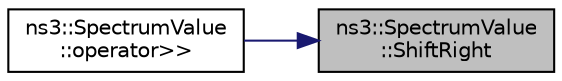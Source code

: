 digraph "ns3::SpectrumValue::ShiftRight"
{
 // LATEX_PDF_SIZE
  edge [fontname="Helvetica",fontsize="10",labelfontname="Helvetica",labelfontsize="10"];
  node [fontname="Helvetica",fontsize="10",shape=record];
  rankdir="RL";
  Node1 [label="ns3::SpectrumValue\l::ShiftRight",height=0.2,width=0.4,color="black", fillcolor="grey75", style="filled", fontcolor="black",tooltip="Shift the values to the right."];
  Node1 -> Node2 [dir="back",color="midnightblue",fontsize="10",style="solid",fontname="Helvetica"];
  Node2 [label="ns3::SpectrumValue\l::operator\>\>",height=0.2,width=0.4,color="black", fillcolor="white", style="filled",URL="$classns3_1_1_spectrum_value.html#af82427eaf6e7d8a61e1b9274b522600d",tooltip="right shift operator"];
}
